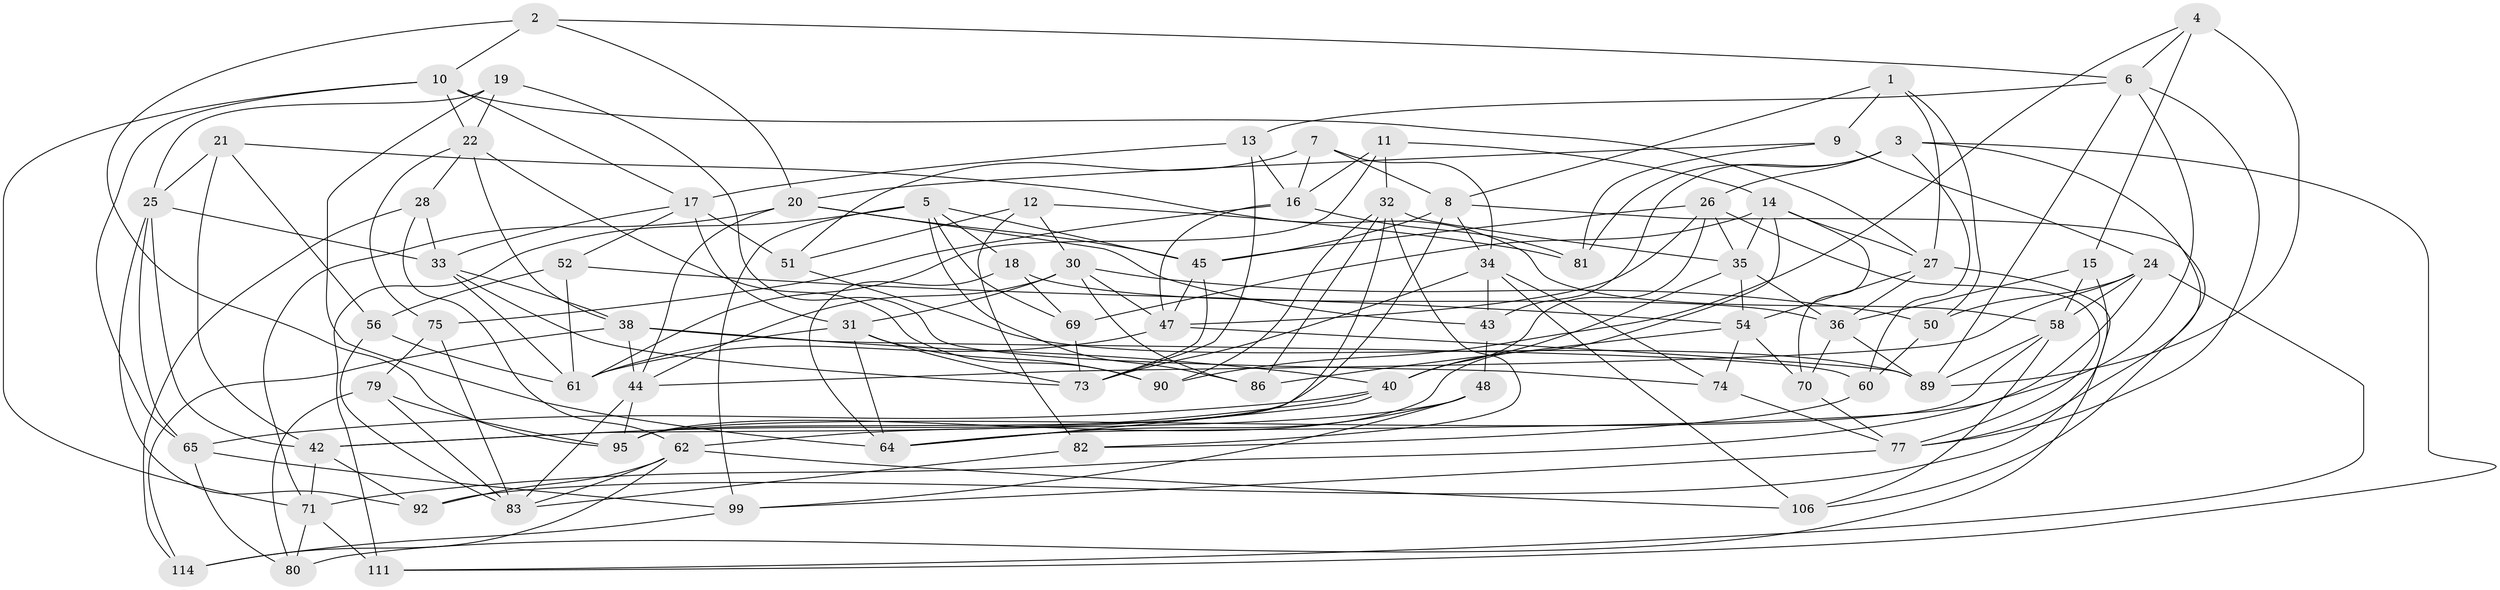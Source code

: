 // Generated by graph-tools (version 1.1) at 2025/52/02/27/25 19:52:27]
// undirected, 74 vertices, 187 edges
graph export_dot {
graph [start="1"]
  node [color=gray90,style=filled];
  1;
  2;
  3 [super="+37"];
  4;
  5 [super="+68"];
  6 [super="+41"];
  7;
  8 [super="+76"];
  9;
  10 [super="+46"];
  11;
  12;
  13;
  14 [super="+78"];
  15;
  16 [super="+59"];
  17 [super="+102"];
  18;
  19;
  20 [super="+23"];
  21;
  22 [super="+66"];
  24 [super="+29"];
  25 [super="+57"];
  26 [super="+109"];
  27 [super="+55"];
  28;
  30 [super="+87"];
  31 [super="+93"];
  32 [super="+107"];
  33 [super="+110"];
  34 [super="+63"];
  35 [super="+49"];
  36 [super="+112"];
  38 [super="+39"];
  40 [super="+96"];
  42 [super="+53"];
  43;
  44 [super="+94"];
  45 [super="+85"];
  47 [super="+113"];
  48;
  50;
  51;
  52;
  54 [super="+84"];
  56;
  58 [super="+67"];
  60;
  61 [super="+72"];
  62 [super="+91"];
  64 [super="+97"];
  65 [super="+108"];
  69;
  70;
  71 [super="+105"];
  73 [super="+88"];
  74;
  75;
  77 [super="+100"];
  79;
  80;
  81;
  82;
  83 [super="+98"];
  86;
  89 [super="+101"];
  90;
  92;
  95 [super="+104"];
  99 [super="+103"];
  106;
  111;
  114;
  1 -- 50;
  1 -- 9;
  1 -- 8;
  1 -- 27;
  2 -- 95;
  2 -- 6;
  2 -- 20;
  2 -- 10;
  3 -- 111;
  3 -- 26;
  3 -- 81;
  3 -- 43;
  3 -- 60;
  3 -- 77;
  4 -- 89;
  4 -- 15;
  4 -- 90;
  4 -- 6;
  5 -- 45;
  5 -- 18;
  5 -- 86;
  5 -- 69;
  5 -- 111;
  5 -- 99;
  6 -- 13;
  6 -- 77;
  6 -- 64;
  6 -- 89;
  7 -- 51;
  7 -- 16;
  7 -- 34;
  7 -- 8;
  8 -- 45;
  8 -- 42;
  8 -- 34;
  8 -- 106;
  9 -- 24;
  9 -- 81;
  9 -- 20;
  10 -- 71;
  10 -- 27;
  10 -- 17;
  10 -- 22;
  10 -- 65;
  11 -- 16;
  11 -- 32;
  11 -- 14;
  11 -- 61;
  12 -- 30;
  12 -- 51;
  12 -- 82;
  12 -- 81;
  13 -- 73;
  13 -- 16;
  13 -- 17;
  14 -- 27;
  14 -- 70;
  14 -- 69;
  14 -- 95;
  14 -- 35;
  15 -- 92;
  15 -- 58;
  15 -- 36;
  16 -- 81;
  16 -- 75;
  16 -- 47;
  17 -- 52;
  17 -- 31;
  17 -- 51;
  17 -- 33;
  18 -- 69;
  18 -- 36;
  18 -- 64;
  19 -- 22;
  19 -- 74;
  19 -- 25;
  19 -- 64;
  20 -- 43;
  20 -- 71;
  20 -- 44;
  20 -- 45;
  21 -- 25;
  21 -- 56;
  21 -- 42;
  21 -- 58;
  22 -- 75;
  22 -- 90;
  22 -- 28;
  22 -- 38;
  24 -- 58;
  24 -- 71;
  24 -- 50;
  24 -- 44;
  24 -- 111;
  25 -- 65;
  25 -- 42;
  25 -- 92;
  25 -- 33;
  26 -- 35;
  26 -- 40;
  26 -- 77;
  26 -- 47;
  26 -- 45;
  27 -- 36;
  27 -- 80;
  27 -- 54;
  28 -- 33;
  28 -- 114;
  28 -- 62;
  30 -- 50;
  30 -- 31;
  30 -- 44;
  30 -- 86;
  30 -- 47;
  31 -- 73;
  31 -- 61;
  31 -- 90;
  31 -- 64;
  32 -- 95;
  32 -- 86;
  32 -- 82;
  32 -- 90;
  32 -- 35;
  33 -- 61;
  33 -- 73;
  33 -- 38;
  34 -- 43;
  34 -- 74;
  34 -- 106;
  34 -- 73;
  35 -- 40;
  35 -- 36;
  35 -- 54;
  36 -- 70;
  36 -- 89;
  38 -- 44;
  38 -- 114;
  38 -- 60;
  38 -- 40;
  40 -- 42;
  40 -- 65;
  40 -- 64;
  42 -- 92;
  42 -- 71;
  43 -- 48;
  44 -- 95;
  44 -- 83;
  45 -- 73;
  45 -- 47;
  47 -- 61;
  47 -- 89;
  48 -- 64;
  48 -- 62;
  48 -- 99;
  50 -- 60;
  51 -- 89;
  52 -- 54;
  52 -- 61;
  52 -- 56;
  54 -- 70;
  54 -- 74;
  54 -- 86;
  56 -- 83;
  56 -- 61;
  58 -- 95;
  58 -- 89;
  58 -- 106;
  60 -- 82;
  62 -- 83;
  62 -- 114;
  62 -- 106;
  62 -- 92;
  65 -- 80;
  65 -- 99 [weight=2];
  69 -- 73;
  70 -- 77;
  71 -- 111;
  71 -- 80;
  74 -- 77;
  75 -- 83;
  75 -- 79;
  77 -- 99;
  79 -- 80;
  79 -- 83;
  79 -- 95;
  82 -- 83;
  99 -- 114;
}
